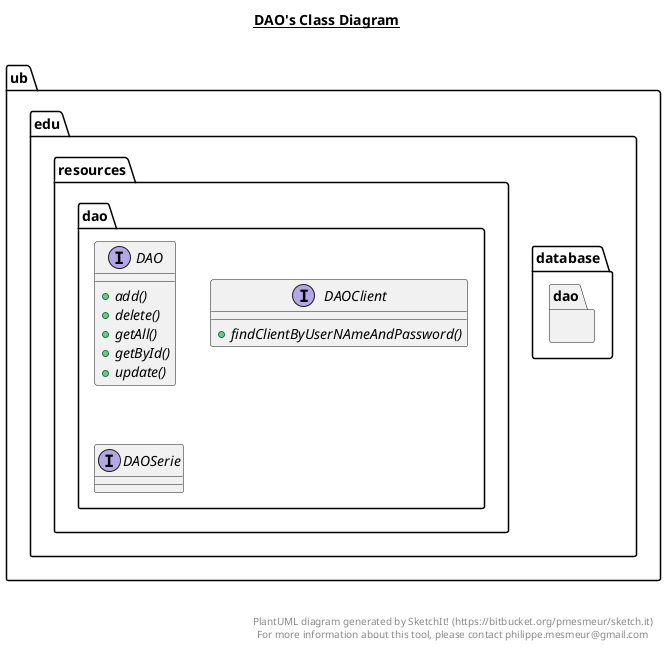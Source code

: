 @startuml

title __DAO's Class Diagram__\n

  namespace ub.edu {
    namespace database.dao {
      interface ub.edu.resources.dao.DAO {
          {abstract} + add()
          {abstract} + delete()
          {abstract} + getAll()
          {abstract} + getById()
          {abstract} + update()
      }
    }
  }


  namespace ub.edu {
    namespace database.dao {
      interface ub.edu.resources.dao.DAOClient {
          {abstract} + findClientByUserNAmeAndPassword()
      }
    }
  }


  namespace ub.edu {
    namespace database.dao {
      interface ub.edu.resources.dao.DAOSerie {
      }
    }
  }




right footer


PlantUML diagram generated by SketchIt! (https://bitbucket.org/pmesmeur/sketch.it)
For more information about this tool, please contact philippe.mesmeur@gmail.com
endfooter

@enduml
